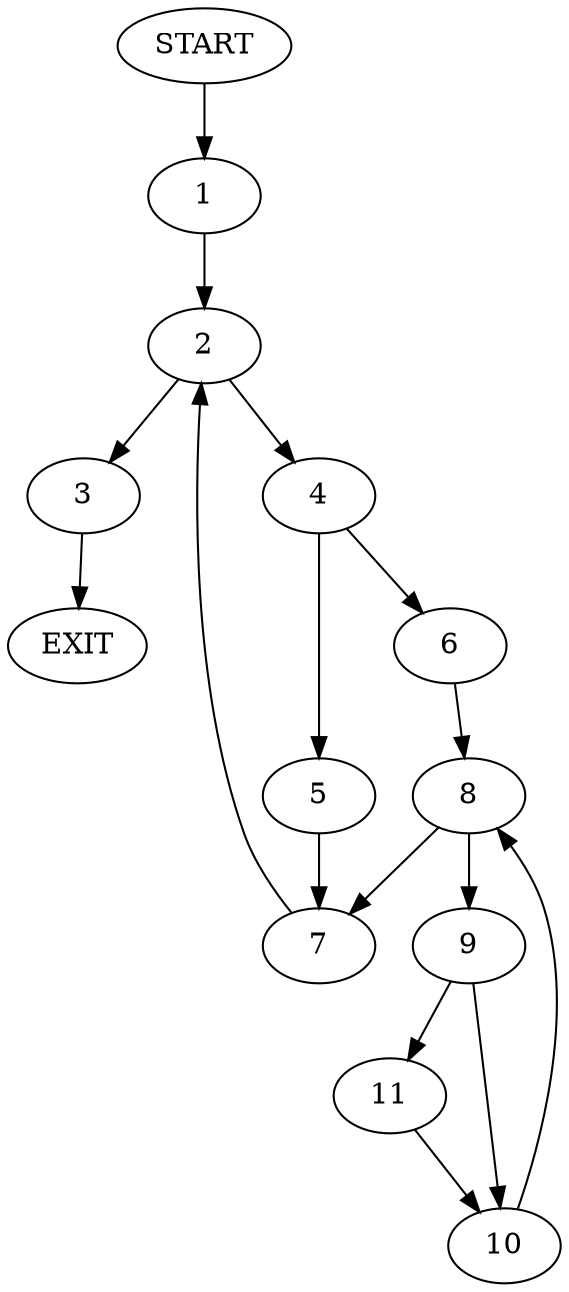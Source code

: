 digraph {
0 [label="START"]
12 [label="EXIT"]
0 -> 1
1 -> 2
2 -> 3
2 -> 4
4 -> 5
4 -> 6
3 -> 12
5 -> 7
6 -> 8
7 -> 2
8 -> 7
8 -> 9
9 -> 10
9 -> 11
11 -> 10
10 -> 8
}
